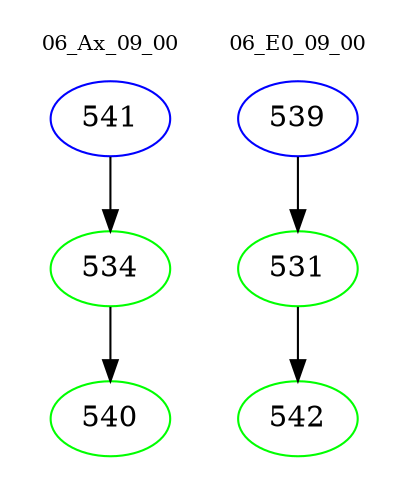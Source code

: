 digraph{
subgraph cluster_0 {
color = white
label = "06_Ax_09_00";
fontsize=10;
T0_541 [label="541", color="blue"]
T0_541 -> T0_534 [color="black"]
T0_534 [label="534", color="green"]
T0_534 -> T0_540 [color="black"]
T0_540 [label="540", color="green"]
}
subgraph cluster_1 {
color = white
label = "06_E0_09_00";
fontsize=10;
T1_539 [label="539", color="blue"]
T1_539 -> T1_531 [color="black"]
T1_531 [label="531", color="green"]
T1_531 -> T1_542 [color="black"]
T1_542 [label="542", color="green"]
}
}
